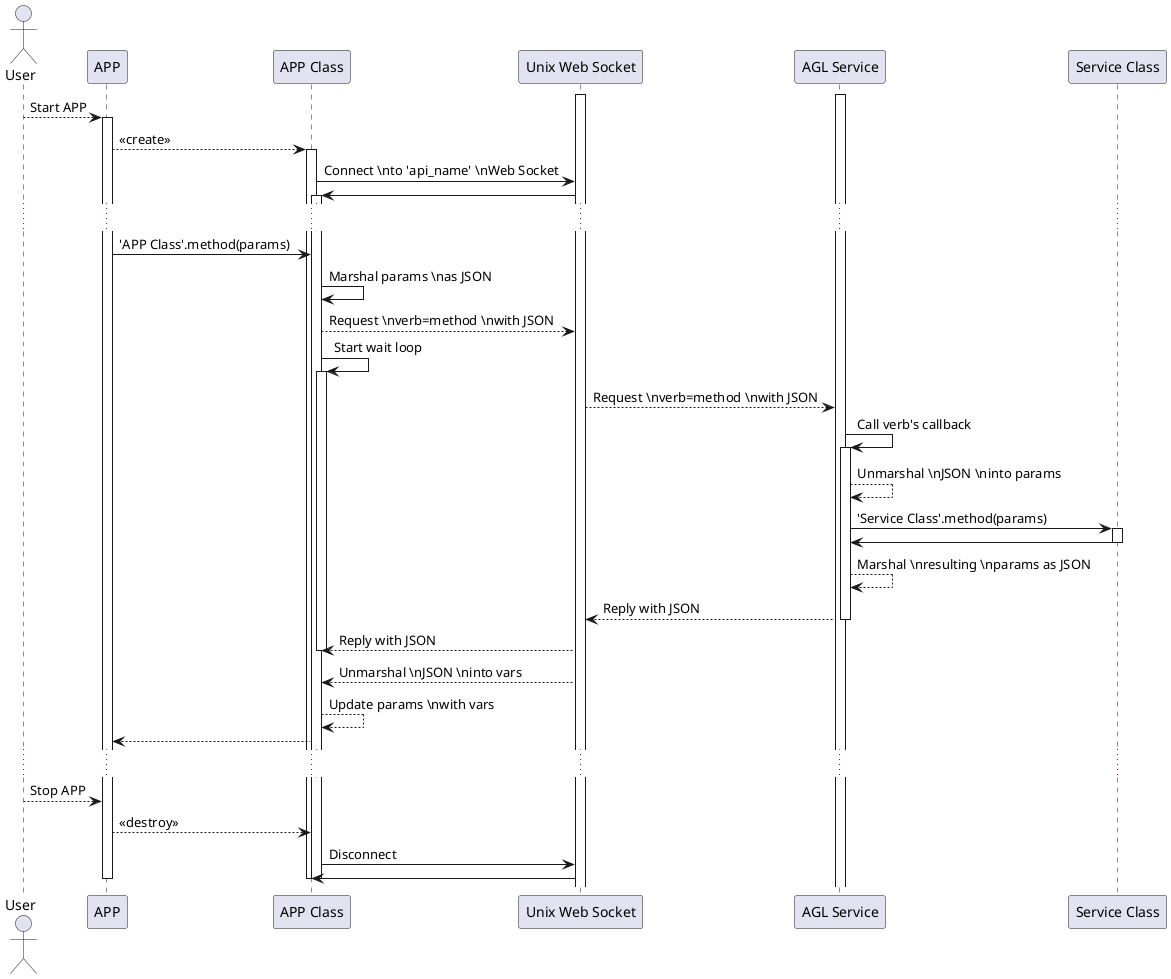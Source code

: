 @startuml
  actor User as user
  participant APP as app
  participant "APP Class" as app_class
  participant "Unix Web Socket" as ws
  participant "AGL Service" as service
  participant "Service Class" as service_class

  activate service
  activate ws

  user --> app : Start APP

  activate app

  app --> app_class : <<create>>

  activate app_class

  app_class -> ws : Connect \\nto 'api_name' \\nWeb Socket
  ws -> app_class

  activate app_class

  ...

  app -> app_class : 'APP Class'.method(params)
  app_class -> app_class : Marshal params \\nas JSON

  app_class --> ws : Request \\nverb=method \\nwith JSON

  app_class -> app_class : Start wait loop
  activate app_class

  ws --> service : Request \\nverb=method \\nwith JSON

  service -> service : Call verb's callback
  activate service

  service --> service : Unmarshal \\nJSON \\ninto params

  service -> service_class : 'Service Class'.method(params)
  activate service_class
  service_class -> service
  deactivate service_class

  service --> service : Marshal \\nresulting \\nparams as JSON

  service --> ws : Reply with JSON
  deactivate service

  ws --> app_class : Reply with JSON

  deactivate app_class

  ws --> app_class : Unmarshal \\nJSON \\ninto vars
  app_class --> app_class : Update params \\nwith vars

  app_class --> app

  ...

  user --> app : Stop APP

  app --> app_class : <<destroy>>

  app_class -> ws : Disconnect
  ws -> app_class

  deactivate app_class
  deactivate app_class

  deactivate app
@enduml

